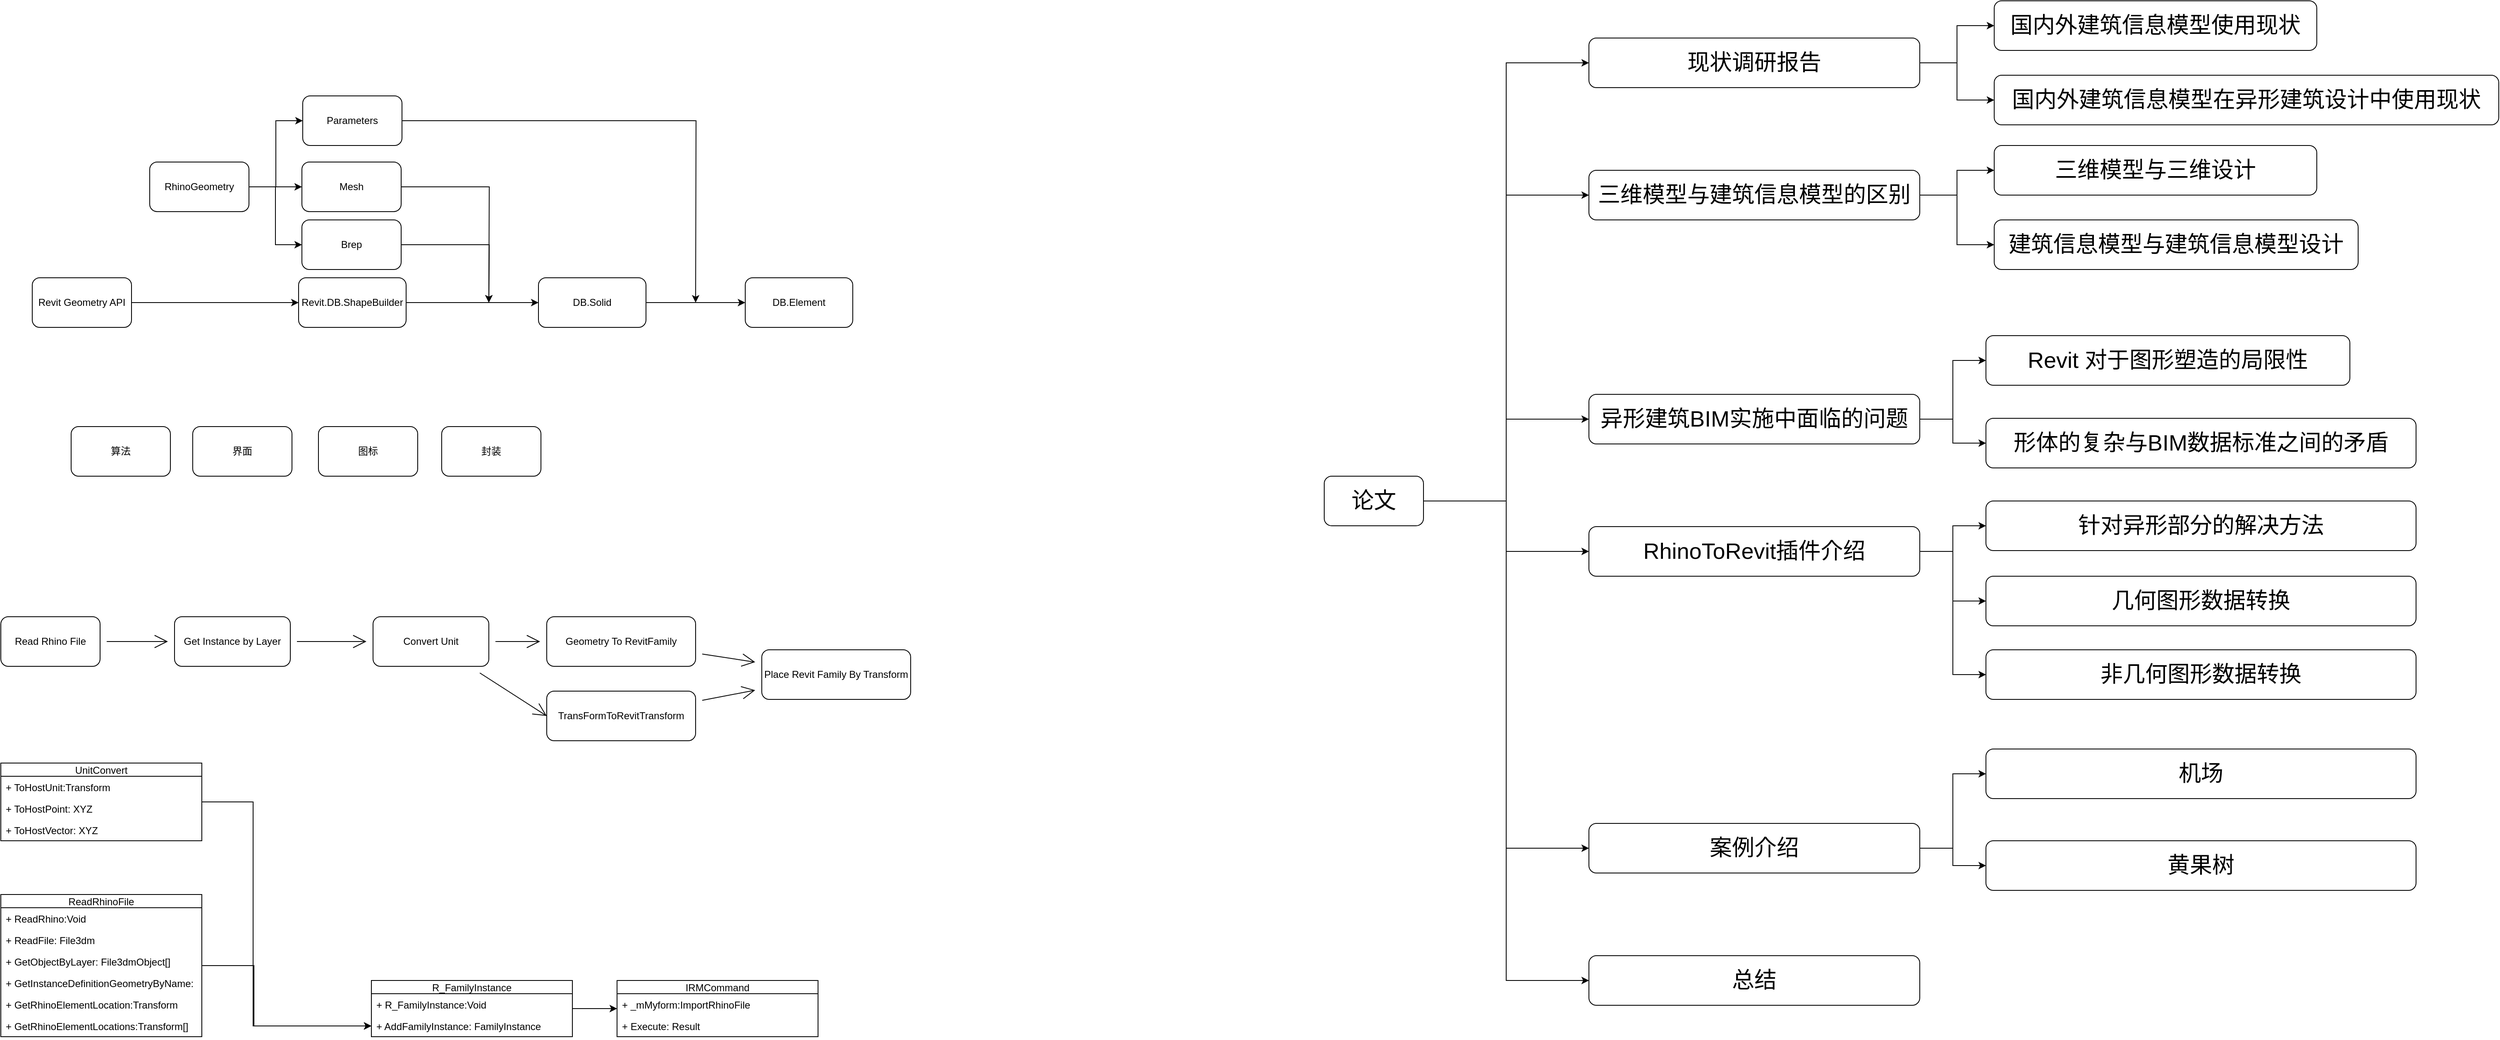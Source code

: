 <mxfile version="17.4.2" type="github">
  <diagram id="WkqkpthZm6sY3ciMsQY8" name="Page-1">
    <mxGraphModel dx="2985" dy="1844" grid="1" gridSize="10" guides="1" tooltips="0" connect="1" arrows="1" fold="1" page="0" pageScale="1" pageWidth="827" pageHeight="1169" math="0" shadow="0">
      <root>
        <mxCell id="0" />
        <mxCell id="1" parent="0" />
        <mxCell id="V5rBz6ozKF_ae6FL3Usa-3" style="edgeStyle=orthogonalEdgeStyle;rounded=0;orthogonalLoop=1;jettySize=auto;html=1;entryX=0;entryY=0.5;entryDx=0;entryDy=0;" parent="1" source="V5rBz6ozKF_ae6FL3Usa-1" target="V5rBz6ozKF_ae6FL3Usa-2" edge="1">
          <mxGeometry relative="1" as="geometry" />
        </mxCell>
        <mxCell id="V5rBz6ozKF_ae6FL3Usa-1" value="Revit Geometry API" style="rounded=1;whiteSpace=wrap;html=1;" parent="1" vertex="1">
          <mxGeometry x="-162" y="290" width="120" height="60" as="geometry" />
        </mxCell>
        <mxCell id="V5rBz6ozKF_ae6FL3Usa-11" style="edgeStyle=orthogonalEdgeStyle;rounded=0;orthogonalLoop=1;jettySize=auto;html=1;entryX=0;entryY=0.5;entryDx=0;entryDy=0;" parent="1" source="V5rBz6ozKF_ae6FL3Usa-2" target="V5rBz6ozKF_ae6FL3Usa-9" edge="1">
          <mxGeometry relative="1" as="geometry" />
        </mxCell>
        <mxCell id="V5rBz6ozKF_ae6FL3Usa-2" value="Revit.DB.ShapeBuilder" style="rounded=1;whiteSpace=wrap;html=1;" parent="1" vertex="1">
          <mxGeometry x="160" y="290" width="130" height="60" as="geometry" />
        </mxCell>
        <mxCell id="V5rBz6ozKF_ae6FL3Usa-6" style="edgeStyle=orthogonalEdgeStyle;rounded=0;orthogonalLoop=1;jettySize=auto;html=1;entryX=0;entryY=0.5;entryDx=0;entryDy=0;" parent="1" source="V5rBz6ozKF_ae6FL3Usa-4" target="V5rBz6ozKF_ae6FL3Usa-5" edge="1">
          <mxGeometry relative="1" as="geometry" />
        </mxCell>
        <mxCell id="V5rBz6ozKF_ae6FL3Usa-8" style="edgeStyle=orthogonalEdgeStyle;rounded=0;orthogonalLoop=1;jettySize=auto;html=1;entryX=0;entryY=0.5;entryDx=0;entryDy=0;" parent="1" source="V5rBz6ozKF_ae6FL3Usa-4" target="V5rBz6ozKF_ae6FL3Usa-7" edge="1">
          <mxGeometry relative="1" as="geometry" />
        </mxCell>
        <mxCell id="V5rBz6ozKF_ae6FL3Usa-15" style="edgeStyle=orthogonalEdgeStyle;rounded=0;orthogonalLoop=1;jettySize=auto;html=1;entryX=0;entryY=0.5;entryDx=0;entryDy=0;" parent="1" source="V5rBz6ozKF_ae6FL3Usa-4" target="V5rBz6ozKF_ae6FL3Usa-14" edge="1">
          <mxGeometry relative="1" as="geometry" />
        </mxCell>
        <mxCell id="V5rBz6ozKF_ae6FL3Usa-4" value="RhinoGeometry" style="rounded=1;whiteSpace=wrap;html=1;" parent="1" vertex="1">
          <mxGeometry x="-20" y="150" width="120" height="60" as="geometry" />
        </mxCell>
        <mxCell id="V5rBz6ozKF_ae6FL3Usa-13" style="edgeStyle=orthogonalEdgeStyle;rounded=0;orthogonalLoop=1;jettySize=auto;html=1;" parent="1" source="V5rBz6ozKF_ae6FL3Usa-5" edge="1">
          <mxGeometry relative="1" as="geometry">
            <mxPoint x="390" y="320" as="targetPoint" />
          </mxGeometry>
        </mxCell>
        <mxCell id="V5rBz6ozKF_ae6FL3Usa-5" value="Mesh" style="rounded=1;whiteSpace=wrap;html=1;" parent="1" vertex="1">
          <mxGeometry x="164" y="150" width="120" height="60" as="geometry" />
        </mxCell>
        <mxCell id="V5rBz6ozKF_ae6FL3Usa-12" style="edgeStyle=orthogonalEdgeStyle;rounded=0;orthogonalLoop=1;jettySize=auto;html=1;" parent="1" source="V5rBz6ozKF_ae6FL3Usa-7" edge="1">
          <mxGeometry relative="1" as="geometry">
            <mxPoint x="390" y="320" as="targetPoint" />
          </mxGeometry>
        </mxCell>
        <mxCell id="V5rBz6ozKF_ae6FL3Usa-7" value="Brep" style="rounded=1;whiteSpace=wrap;html=1;" parent="1" vertex="1">
          <mxGeometry x="164" y="220" width="120" height="60" as="geometry" />
        </mxCell>
        <mxCell id="V5rBz6ozKF_ae6FL3Usa-17" style="edgeStyle=orthogonalEdgeStyle;rounded=0;orthogonalLoop=1;jettySize=auto;html=1;" parent="1" source="V5rBz6ozKF_ae6FL3Usa-9" target="V5rBz6ozKF_ae6FL3Usa-16" edge="1">
          <mxGeometry relative="1" as="geometry" />
        </mxCell>
        <mxCell id="V5rBz6ozKF_ae6FL3Usa-9" value="DB.Solid" style="rounded=1;whiteSpace=wrap;html=1;" parent="1" vertex="1">
          <mxGeometry x="450" y="290" width="130" height="60" as="geometry" />
        </mxCell>
        <mxCell id="V5rBz6ozKF_ae6FL3Usa-18" style="edgeStyle=orthogonalEdgeStyle;rounded=0;orthogonalLoop=1;jettySize=auto;html=1;" parent="1" source="V5rBz6ozKF_ae6FL3Usa-14" edge="1">
          <mxGeometry relative="1" as="geometry">
            <mxPoint x="640" y="320" as="targetPoint" />
          </mxGeometry>
        </mxCell>
        <mxCell id="V5rBz6ozKF_ae6FL3Usa-14" value="Parameters" style="rounded=1;whiteSpace=wrap;html=1;" parent="1" vertex="1">
          <mxGeometry x="165" y="70" width="120" height="60" as="geometry" />
        </mxCell>
        <mxCell id="V5rBz6ozKF_ae6FL3Usa-16" value="DB.Element" style="rounded=1;whiteSpace=wrap;html=1;" parent="1" vertex="1">
          <mxGeometry x="700" y="290" width="130" height="60" as="geometry" />
        </mxCell>
        <mxCell id="cEZ5xaZiMLdMzWrRu-IB-3" style="edgeStyle=none;curved=1;rounded=0;orthogonalLoop=1;jettySize=auto;html=1;endArrow=open;startSize=14;endSize=14;sourcePerimeterSpacing=8;targetPerimeterSpacing=8;" parent="1" source="cEZ5xaZiMLdMzWrRu-IB-1" target="cEZ5xaZiMLdMzWrRu-IB-2" edge="1">
          <mxGeometry relative="1" as="geometry" />
        </mxCell>
        <mxCell id="cEZ5xaZiMLdMzWrRu-IB-1" value="Read Rhino File" style="rounded=1;whiteSpace=wrap;html=1;hachureGap=4;pointerEvents=0;" parent="1" vertex="1">
          <mxGeometry x="-200" y="700" width="120" height="60" as="geometry" />
        </mxCell>
        <mxCell id="cEZ5xaZiMLdMzWrRu-IB-5" style="edgeStyle=none;curved=1;rounded=0;orthogonalLoop=1;jettySize=auto;html=1;endArrow=open;startSize=14;endSize=14;sourcePerimeterSpacing=8;targetPerimeterSpacing=8;" parent="1" source="cEZ5xaZiMLdMzWrRu-IB-2" target="cEZ5xaZiMLdMzWrRu-IB-4" edge="1">
          <mxGeometry relative="1" as="geometry" />
        </mxCell>
        <mxCell id="cEZ5xaZiMLdMzWrRu-IB-2" value="Get Instance by Layer" style="rounded=1;whiteSpace=wrap;html=1;hachureGap=4;pointerEvents=0;" parent="1" vertex="1">
          <mxGeometry x="10" y="700" width="140" height="60" as="geometry" />
        </mxCell>
        <mxCell id="cEZ5xaZiMLdMzWrRu-IB-7" style="edgeStyle=none;curved=1;rounded=0;orthogonalLoop=1;jettySize=auto;html=1;endArrow=open;startSize=14;endSize=14;sourcePerimeterSpacing=8;targetPerimeterSpacing=8;" parent="1" source="cEZ5xaZiMLdMzWrRu-IB-4" target="cEZ5xaZiMLdMzWrRu-IB-6" edge="1">
          <mxGeometry relative="1" as="geometry" />
        </mxCell>
        <mxCell id="cEZ5xaZiMLdMzWrRu-IB-9" style="edgeStyle=none;curved=1;rounded=0;orthogonalLoop=1;jettySize=auto;html=1;entryX=0;entryY=0.5;entryDx=0;entryDy=0;endArrow=open;startSize=14;endSize=14;sourcePerimeterSpacing=8;targetPerimeterSpacing=8;" parent="1" source="cEZ5xaZiMLdMzWrRu-IB-4" target="cEZ5xaZiMLdMzWrRu-IB-8" edge="1">
          <mxGeometry relative="1" as="geometry" />
        </mxCell>
        <mxCell id="cEZ5xaZiMLdMzWrRu-IB-4" value="Convert Unit" style="rounded=1;whiteSpace=wrap;html=1;hachureGap=4;pointerEvents=0;" parent="1" vertex="1">
          <mxGeometry x="250" y="700" width="140" height="60" as="geometry" />
        </mxCell>
        <mxCell id="cEZ5xaZiMLdMzWrRu-IB-11" style="edgeStyle=none;curved=1;rounded=0;orthogonalLoop=1;jettySize=auto;html=1;endArrow=open;startSize=14;endSize=14;sourcePerimeterSpacing=8;targetPerimeterSpacing=8;" parent="1" source="cEZ5xaZiMLdMzWrRu-IB-6" target="cEZ5xaZiMLdMzWrRu-IB-10" edge="1">
          <mxGeometry relative="1" as="geometry" />
        </mxCell>
        <mxCell id="cEZ5xaZiMLdMzWrRu-IB-6" value="Geometry To RevitFamily" style="rounded=1;whiteSpace=wrap;html=1;hachureGap=4;pointerEvents=0;" parent="1" vertex="1">
          <mxGeometry x="460" y="700" width="180" height="60" as="geometry" />
        </mxCell>
        <mxCell id="cEZ5xaZiMLdMzWrRu-IB-12" style="edgeStyle=none;curved=1;rounded=0;orthogonalLoop=1;jettySize=auto;html=1;endArrow=open;startSize=14;endSize=14;sourcePerimeterSpacing=8;targetPerimeterSpacing=8;" parent="1" source="cEZ5xaZiMLdMzWrRu-IB-8" target="cEZ5xaZiMLdMzWrRu-IB-10" edge="1">
          <mxGeometry relative="1" as="geometry" />
        </mxCell>
        <mxCell id="cEZ5xaZiMLdMzWrRu-IB-8" value="TransFormToRevitTransform" style="rounded=1;whiteSpace=wrap;html=1;hachureGap=4;pointerEvents=0;" parent="1" vertex="1">
          <mxGeometry x="460" y="790" width="180" height="60" as="geometry" />
        </mxCell>
        <mxCell id="cEZ5xaZiMLdMzWrRu-IB-10" value="Place Revit Family By Transform" style="rounded=1;whiteSpace=wrap;html=1;hachureGap=4;pointerEvents=0;" parent="1" vertex="1">
          <mxGeometry x="720" y="740" width="180" height="60" as="geometry" />
        </mxCell>
        <mxCell id="k1TiQyXpwL7IkzKvXzOS-1" value="算法" style="rounded=1;whiteSpace=wrap;html=1;" parent="1" vertex="1">
          <mxGeometry x="-115" y="470" width="120" height="60" as="geometry" />
        </mxCell>
        <mxCell id="k1TiQyXpwL7IkzKvXzOS-2" value="界面" style="rounded=1;whiteSpace=wrap;html=1;" parent="1" vertex="1">
          <mxGeometry x="32" y="470" width="120" height="60" as="geometry" />
        </mxCell>
        <mxCell id="k1TiQyXpwL7IkzKvXzOS-3" value="图标" style="rounded=1;whiteSpace=wrap;html=1;" parent="1" vertex="1">
          <mxGeometry x="184" y="470" width="120" height="60" as="geometry" />
        </mxCell>
        <mxCell id="k1TiQyXpwL7IkzKvXzOS-4" value="封装" style="rounded=1;whiteSpace=wrap;html=1;" parent="1" vertex="1">
          <mxGeometry x="333" y="470" width="120" height="60" as="geometry" />
        </mxCell>
        <mxCell id="k1TiQyXpwL7IkzKvXzOS-28" style="edgeStyle=orthogonalEdgeStyle;rounded=0;orthogonalLoop=1;jettySize=auto;html=1;" parent="1" source="k1TiQyXpwL7IkzKvXzOS-5" target="k1TiQyXpwL7IkzKvXzOS-15" edge="1">
          <mxGeometry relative="1" as="geometry">
            <Array as="points">
              <mxPoint x="106" y="1122" />
              <mxPoint x="106" y="1195" />
            </Array>
          </mxGeometry>
        </mxCell>
        <mxCell id="k1TiQyXpwL7IkzKvXzOS-5" value="ReadRhinoFile" style="swimlane;fontStyle=0;childLayout=stackLayout;horizontal=1;startSize=16;fillColor=none;horizontalStack=0;resizeParent=1;resizeParentMax=0;resizeLast=0;collapsible=1;marginBottom=0;" parent="1" vertex="1">
          <mxGeometry x="-200" y="1036" width="243" height="172" as="geometry">
            <mxRectangle x="-200" y="893" width="87" height="18" as="alternateBounds" />
          </mxGeometry>
        </mxCell>
        <mxCell id="k1TiQyXpwL7IkzKvXzOS-6" value="+ ReadRhino:Void" style="text;strokeColor=none;fillColor=none;align=left;verticalAlign=top;spacingLeft=4;spacingRight=4;overflow=hidden;rotatable=0;points=[[0,0.5],[1,0.5]];portConstraint=eastwest;" parent="k1TiQyXpwL7IkzKvXzOS-5" vertex="1">
          <mxGeometry y="16" width="243" height="26" as="geometry" />
        </mxCell>
        <mxCell id="k1TiQyXpwL7IkzKvXzOS-7" value="+ ReadFile: File3dm" style="text;strokeColor=none;fillColor=none;align=left;verticalAlign=top;spacingLeft=4;spacingRight=4;overflow=hidden;rotatable=0;points=[[0,0.5],[1,0.5]];portConstraint=eastwest;" parent="k1TiQyXpwL7IkzKvXzOS-5" vertex="1">
          <mxGeometry y="42" width="243" height="26" as="geometry" />
        </mxCell>
        <mxCell id="k1TiQyXpwL7IkzKvXzOS-8" value="+ GetObjectByLayer: File3dmObject[]" style="text;strokeColor=none;fillColor=none;align=left;verticalAlign=top;spacingLeft=4;spacingRight=4;overflow=hidden;rotatable=0;points=[[0,0.5],[1,0.5]];portConstraint=eastwest;" parent="k1TiQyXpwL7IkzKvXzOS-5" vertex="1">
          <mxGeometry y="68" width="243" height="26" as="geometry" />
        </mxCell>
        <mxCell id="k1TiQyXpwL7IkzKvXzOS-9" value="+ GetInstanceDefinitionGeometryByName:" style="text;strokeColor=none;fillColor=none;align=left;verticalAlign=top;spacingLeft=4;spacingRight=4;overflow=hidden;rotatable=0;points=[[0,0.5],[1,0.5]];portConstraint=eastwest;" parent="k1TiQyXpwL7IkzKvXzOS-5" vertex="1">
          <mxGeometry y="94" width="243" height="26" as="geometry" />
        </mxCell>
        <mxCell id="k1TiQyXpwL7IkzKvXzOS-11" value="+ GetRhinoElementLocation:Transform" style="text;strokeColor=none;fillColor=none;align=left;verticalAlign=top;spacingLeft=4;spacingRight=4;overflow=hidden;rotatable=0;points=[[0,0.5],[1,0.5]];portConstraint=eastwest;" parent="k1TiQyXpwL7IkzKvXzOS-5" vertex="1">
          <mxGeometry y="120" width="243" height="26" as="geometry" />
        </mxCell>
        <mxCell id="k1TiQyXpwL7IkzKvXzOS-12" value="+ GetRhinoElementLocations:Transform[]" style="text;strokeColor=none;fillColor=none;align=left;verticalAlign=top;spacingLeft=4;spacingRight=4;overflow=hidden;rotatable=0;points=[[0,0.5],[1,0.5]];portConstraint=eastwest;" parent="k1TiQyXpwL7IkzKvXzOS-5" vertex="1">
          <mxGeometry y="146" width="243" height="26" as="geometry" />
        </mxCell>
        <mxCell id="k1TiQyXpwL7IkzKvXzOS-32" style="edgeStyle=orthogonalEdgeStyle;rounded=0;orthogonalLoop=1;jettySize=auto;html=1;" parent="1" source="k1TiQyXpwL7IkzKvXzOS-13" target="k1TiQyXpwL7IkzKvXzOS-29" edge="1">
          <mxGeometry relative="1" as="geometry" />
        </mxCell>
        <mxCell id="k1TiQyXpwL7IkzKvXzOS-13" value="R_FamilyInstance" style="swimlane;fontStyle=0;childLayout=stackLayout;horizontal=1;startSize=16;fillColor=none;horizontalStack=0;resizeParent=1;resizeParentMax=0;resizeLast=0;collapsible=1;marginBottom=0;" parent="1" vertex="1">
          <mxGeometry x="248" y="1140" width="243" height="68" as="geometry">
            <mxRectangle x="-200" y="893" width="87" height="18" as="alternateBounds" />
          </mxGeometry>
        </mxCell>
        <mxCell id="k1TiQyXpwL7IkzKvXzOS-14" value="+ R_FamilyInstance:Void" style="text;strokeColor=none;fillColor=none;align=left;verticalAlign=top;spacingLeft=4;spacingRight=4;overflow=hidden;rotatable=0;points=[[0,0.5],[1,0.5]];portConstraint=eastwest;" parent="k1TiQyXpwL7IkzKvXzOS-13" vertex="1">
          <mxGeometry y="16" width="243" height="26" as="geometry" />
        </mxCell>
        <mxCell id="k1TiQyXpwL7IkzKvXzOS-15" value="+ AddFamilyInstance: FamilyInstance" style="text;strokeColor=none;fillColor=none;align=left;verticalAlign=top;spacingLeft=4;spacingRight=4;overflow=hidden;rotatable=0;points=[[0,0.5],[1,0.5]];portConstraint=eastwest;" parent="k1TiQyXpwL7IkzKvXzOS-13" vertex="1">
          <mxGeometry y="42" width="243" height="26" as="geometry" />
        </mxCell>
        <mxCell id="k1TiQyXpwL7IkzKvXzOS-27" style="edgeStyle=orthogonalEdgeStyle;rounded=0;orthogonalLoop=1;jettySize=auto;html=1;entryX=0;entryY=0.5;entryDx=0;entryDy=0;" parent="1" source="k1TiQyXpwL7IkzKvXzOS-23" target="k1TiQyXpwL7IkzKvXzOS-15" edge="1">
          <mxGeometry relative="1" as="geometry">
            <Array as="points">
              <mxPoint x="105" y="924" />
              <mxPoint x="105" y="1195" />
            </Array>
          </mxGeometry>
        </mxCell>
        <mxCell id="k1TiQyXpwL7IkzKvXzOS-23" value="UnitConvert" style="swimlane;fontStyle=0;childLayout=stackLayout;horizontal=1;startSize=16;fillColor=none;horizontalStack=0;resizeParent=1;resizeParentMax=0;resizeLast=0;collapsible=1;marginBottom=0;" parent="1" vertex="1">
          <mxGeometry x="-200" y="877" width="243" height="94" as="geometry">
            <mxRectangle x="-200" y="893" width="87" height="18" as="alternateBounds" />
          </mxGeometry>
        </mxCell>
        <mxCell id="k1TiQyXpwL7IkzKvXzOS-24" value="+ ToHostUnit:Transform" style="text;strokeColor=none;fillColor=none;align=left;verticalAlign=top;spacingLeft=4;spacingRight=4;overflow=hidden;rotatable=0;points=[[0,0.5],[1,0.5]];portConstraint=eastwest;" parent="k1TiQyXpwL7IkzKvXzOS-23" vertex="1">
          <mxGeometry y="16" width="243" height="26" as="geometry" />
        </mxCell>
        <mxCell id="k1TiQyXpwL7IkzKvXzOS-25" value="+ ToHostPoint: XYZ" style="text;strokeColor=none;fillColor=none;align=left;verticalAlign=top;spacingLeft=4;spacingRight=4;overflow=hidden;rotatable=0;points=[[0,0.5],[1,0.5]];portConstraint=eastwest;" parent="k1TiQyXpwL7IkzKvXzOS-23" vertex="1">
          <mxGeometry y="42" width="243" height="26" as="geometry" />
        </mxCell>
        <mxCell id="k1TiQyXpwL7IkzKvXzOS-26" value="+ ToHostVector: XYZ" style="text;strokeColor=none;fillColor=none;align=left;verticalAlign=top;spacingLeft=4;spacingRight=4;overflow=hidden;rotatable=0;points=[[0,0.5],[1,0.5]];portConstraint=eastwest;" parent="k1TiQyXpwL7IkzKvXzOS-23" vertex="1">
          <mxGeometry y="68" width="243" height="26" as="geometry" />
        </mxCell>
        <mxCell id="k1TiQyXpwL7IkzKvXzOS-29" value="IRMCommand" style="swimlane;fontStyle=0;childLayout=stackLayout;horizontal=1;startSize=16;fillColor=none;horizontalStack=0;resizeParent=1;resizeParentMax=0;resizeLast=0;collapsible=1;marginBottom=0;" parent="1" vertex="1">
          <mxGeometry x="545" y="1140" width="243" height="68" as="geometry">
            <mxRectangle x="-200" y="893" width="87" height="18" as="alternateBounds" />
          </mxGeometry>
        </mxCell>
        <mxCell id="k1TiQyXpwL7IkzKvXzOS-30" value="+ _mMyform:ImportRhinoFile" style="text;strokeColor=none;fillColor=none;align=left;verticalAlign=top;spacingLeft=4;spacingRight=4;overflow=hidden;rotatable=0;points=[[0,0.5],[1,0.5]];portConstraint=eastwest;" parent="k1TiQyXpwL7IkzKvXzOS-29" vertex="1">
          <mxGeometry y="16" width="243" height="26" as="geometry" />
        </mxCell>
        <mxCell id="k1TiQyXpwL7IkzKvXzOS-31" value="+ Execute: Result" style="text;strokeColor=none;fillColor=none;align=left;verticalAlign=top;spacingLeft=4;spacingRight=4;overflow=hidden;rotatable=0;points=[[0,0.5],[1,0.5]];portConstraint=eastwest;" parent="k1TiQyXpwL7IkzKvXzOS-29" vertex="1">
          <mxGeometry y="42" width="243" height="26" as="geometry" />
        </mxCell>
        <mxCell id="CCIw289suXSukPpwCg0--3" style="edgeStyle=orthogonalEdgeStyle;rounded=0;orthogonalLoop=1;jettySize=auto;html=1;entryX=0;entryY=0.5;entryDx=0;entryDy=0;fontSize=27;" edge="1" parent="1" source="CCIw289suXSukPpwCg0--1" target="CCIw289suXSukPpwCg0--2">
          <mxGeometry relative="1" as="geometry" />
        </mxCell>
        <mxCell id="CCIw289suXSukPpwCg0--7" style="edgeStyle=orthogonalEdgeStyle;rounded=0;orthogonalLoop=1;jettySize=auto;html=1;entryX=0;entryY=0.5;entryDx=0;entryDy=0;fontSize=27;" edge="1" parent="1" source="CCIw289suXSukPpwCg0--1" target="CCIw289suXSukPpwCg0--6">
          <mxGeometry relative="1" as="geometry" />
        </mxCell>
        <mxCell id="CCIw289suXSukPpwCg0--9" style="edgeStyle=orthogonalEdgeStyle;rounded=0;orthogonalLoop=1;jettySize=auto;html=1;entryX=0;entryY=0.5;entryDx=0;entryDy=0;fontSize=27;" edge="1" parent="1" source="CCIw289suXSukPpwCg0--1" target="CCIw289suXSukPpwCg0--8">
          <mxGeometry relative="1" as="geometry" />
        </mxCell>
        <mxCell id="CCIw289suXSukPpwCg0--10" style="edgeStyle=orthogonalEdgeStyle;rounded=0;orthogonalLoop=1;jettySize=auto;html=1;entryX=0;entryY=0.5;entryDx=0;entryDy=0;fontSize=27;" edge="1" parent="1" source="CCIw289suXSukPpwCg0--1" target="CCIw289suXSukPpwCg0--4">
          <mxGeometry relative="1" as="geometry" />
        </mxCell>
        <mxCell id="CCIw289suXSukPpwCg0--12" style="edgeStyle=orthogonalEdgeStyle;rounded=0;orthogonalLoop=1;jettySize=auto;html=1;entryX=0;entryY=0.5;entryDx=0;entryDy=0;fontSize=27;" edge="1" parent="1" source="CCIw289suXSukPpwCg0--1" target="CCIw289suXSukPpwCg0--11">
          <mxGeometry relative="1" as="geometry" />
        </mxCell>
        <mxCell id="CCIw289suXSukPpwCg0--14" style="edgeStyle=orthogonalEdgeStyle;rounded=0;orthogonalLoop=1;jettySize=auto;html=1;entryX=0;entryY=0.5;entryDx=0;entryDy=0;fontSize=27;" edge="1" parent="1" source="CCIw289suXSukPpwCg0--1" target="CCIw289suXSukPpwCg0--13">
          <mxGeometry relative="1" as="geometry" />
        </mxCell>
        <mxCell id="CCIw289suXSukPpwCg0--1" value="&lt;font style=&quot;font-size: 27px&quot;&gt;论文&lt;/font&gt;" style="rounded=1;whiteSpace=wrap;html=1;" vertex="1" parent="1">
          <mxGeometry x="1400" y="530" width="120" height="60" as="geometry" />
        </mxCell>
        <mxCell id="CCIw289suXSukPpwCg0--17" style="edgeStyle=orthogonalEdgeStyle;rounded=0;orthogonalLoop=1;jettySize=auto;html=1;entryX=0;entryY=0.5;entryDx=0;entryDy=0;fontSize=27;" edge="1" parent="1" source="CCIw289suXSukPpwCg0--2" target="CCIw289suXSukPpwCg0--15">
          <mxGeometry relative="1" as="geometry" />
        </mxCell>
        <mxCell id="CCIw289suXSukPpwCg0--18" style="edgeStyle=orthogonalEdgeStyle;rounded=0;orthogonalLoop=1;jettySize=auto;html=1;entryX=0;entryY=0.5;entryDx=0;entryDy=0;fontSize=27;" edge="1" parent="1" source="CCIw289suXSukPpwCg0--2" target="CCIw289suXSukPpwCg0--16">
          <mxGeometry relative="1" as="geometry" />
        </mxCell>
        <mxCell id="CCIw289suXSukPpwCg0--2" value="&lt;font style=&quot;font-size: 27px&quot;&gt;现状调研报告&lt;/font&gt;" style="rounded=1;whiteSpace=wrap;html=1;" vertex="1" parent="1">
          <mxGeometry x="1720" width="400" height="60" as="geometry" />
        </mxCell>
        <mxCell id="CCIw289suXSukPpwCg0--22" style="edgeStyle=orthogonalEdgeStyle;rounded=0;orthogonalLoop=1;jettySize=auto;html=1;fontSize=27;" edge="1" parent="1" source="CCIw289suXSukPpwCg0--4" target="CCIw289suXSukPpwCg0--20">
          <mxGeometry relative="1" as="geometry" />
        </mxCell>
        <mxCell id="CCIw289suXSukPpwCg0--23" style="edgeStyle=orthogonalEdgeStyle;rounded=0;orthogonalLoop=1;jettySize=auto;html=1;fontSize=27;" edge="1" parent="1" source="CCIw289suXSukPpwCg0--4" target="CCIw289suXSukPpwCg0--21">
          <mxGeometry relative="1" as="geometry" />
        </mxCell>
        <mxCell id="CCIw289suXSukPpwCg0--4" value="&lt;font style=&quot;font-size: 27px&quot;&gt;三维模型与建筑信息模型的区别&lt;/font&gt;" style="rounded=1;whiteSpace=wrap;html=1;" vertex="1" parent="1">
          <mxGeometry x="1720" y="160" width="400" height="60" as="geometry" />
        </mxCell>
        <mxCell id="CCIw289suXSukPpwCg0--26" style="edgeStyle=orthogonalEdgeStyle;rounded=0;orthogonalLoop=1;jettySize=auto;html=1;fontSize=27;" edge="1" parent="1" source="CCIw289suXSukPpwCg0--6" target="CCIw289suXSukPpwCg0--25">
          <mxGeometry relative="1" as="geometry" />
        </mxCell>
        <mxCell id="CCIw289suXSukPpwCg0--27" style="edgeStyle=orthogonalEdgeStyle;rounded=0;orthogonalLoop=1;jettySize=auto;html=1;entryX=0;entryY=0.5;entryDx=0;entryDy=0;fontSize=27;" edge="1" parent="1" source="CCIw289suXSukPpwCg0--6" target="CCIw289suXSukPpwCg0--24">
          <mxGeometry relative="1" as="geometry" />
        </mxCell>
        <mxCell id="CCIw289suXSukPpwCg0--6" value="&lt;font style=&quot;font-size: 27px&quot;&gt;异形建筑BIM实施中面临的问题&lt;/font&gt;" style="rounded=1;whiteSpace=wrap;html=1;" vertex="1" parent="1">
          <mxGeometry x="1720" y="431" width="400" height="60" as="geometry" />
        </mxCell>
        <mxCell id="CCIw289suXSukPpwCg0--29" style="edgeStyle=orthogonalEdgeStyle;rounded=0;orthogonalLoop=1;jettySize=auto;html=1;entryX=0;entryY=0.5;entryDx=0;entryDy=0;fontSize=27;" edge="1" parent="1" source="CCIw289suXSukPpwCg0--8" target="CCIw289suXSukPpwCg0--28">
          <mxGeometry relative="1" as="geometry" />
        </mxCell>
        <mxCell id="CCIw289suXSukPpwCg0--31" style="edgeStyle=orthogonalEdgeStyle;rounded=0;orthogonalLoop=1;jettySize=auto;html=1;fontSize=27;" edge="1" parent="1" source="CCIw289suXSukPpwCg0--8" target="CCIw289suXSukPpwCg0--30">
          <mxGeometry relative="1" as="geometry" />
        </mxCell>
        <mxCell id="CCIw289suXSukPpwCg0--33" style="edgeStyle=orthogonalEdgeStyle;rounded=0;orthogonalLoop=1;jettySize=auto;html=1;entryX=0;entryY=0.5;entryDx=0;entryDy=0;fontSize=27;" edge="1" parent="1" source="CCIw289suXSukPpwCg0--8" target="CCIw289suXSukPpwCg0--32">
          <mxGeometry relative="1" as="geometry" />
        </mxCell>
        <mxCell id="CCIw289suXSukPpwCg0--8" value="&lt;span style=&quot;font-size: 27px&quot;&gt;RhinoToRevit插件介绍&lt;/span&gt;" style="rounded=1;whiteSpace=wrap;html=1;" vertex="1" parent="1">
          <mxGeometry x="1720" y="591" width="400" height="60" as="geometry" />
        </mxCell>
        <mxCell id="CCIw289suXSukPpwCg0--35" style="edgeStyle=orthogonalEdgeStyle;rounded=0;orthogonalLoop=1;jettySize=auto;html=1;entryX=0;entryY=0.5;entryDx=0;entryDy=0;fontSize=27;" edge="1" parent="1" source="CCIw289suXSukPpwCg0--11" target="CCIw289suXSukPpwCg0--34">
          <mxGeometry relative="1" as="geometry" />
        </mxCell>
        <mxCell id="CCIw289suXSukPpwCg0--37" style="edgeStyle=orthogonalEdgeStyle;rounded=0;orthogonalLoop=1;jettySize=auto;html=1;fontSize=27;" edge="1" parent="1" source="CCIw289suXSukPpwCg0--11" target="CCIw289suXSukPpwCg0--36">
          <mxGeometry relative="1" as="geometry" />
        </mxCell>
        <mxCell id="CCIw289suXSukPpwCg0--11" value="&lt;span style=&quot;font-size: 27px&quot;&gt;案例介绍&lt;/span&gt;" style="rounded=1;whiteSpace=wrap;html=1;" vertex="1" parent="1">
          <mxGeometry x="1720" y="950" width="400" height="60" as="geometry" />
        </mxCell>
        <mxCell id="CCIw289suXSukPpwCg0--13" value="&lt;span style=&quot;font-size: 27px&quot;&gt;总结&lt;/span&gt;" style="rounded=1;whiteSpace=wrap;html=1;" vertex="1" parent="1">
          <mxGeometry x="1720" y="1110" width="400" height="60" as="geometry" />
        </mxCell>
        <mxCell id="CCIw289suXSukPpwCg0--15" value="&lt;span style=&quot;font-size: 27px&quot;&gt;国内外建筑信息模型使用现状&lt;/span&gt;" style="rounded=1;whiteSpace=wrap;html=1;" vertex="1" parent="1">
          <mxGeometry x="2210" y="-45" width="390" height="60" as="geometry" />
        </mxCell>
        <mxCell id="CCIw289suXSukPpwCg0--16" value="&lt;span style=&quot;font-size: 27px&quot;&gt;国内外建筑信息模型在异形建筑设计中使用现状&lt;/span&gt;" style="rounded=1;whiteSpace=wrap;html=1;" vertex="1" parent="1">
          <mxGeometry x="2210" y="45" width="610" height="60" as="geometry" />
        </mxCell>
        <mxCell id="CCIw289suXSukPpwCg0--20" value="&lt;span style=&quot;font-size: 27px&quot;&gt;三维模型与三维设计&lt;/span&gt;" style="rounded=1;whiteSpace=wrap;html=1;" vertex="1" parent="1">
          <mxGeometry x="2210" y="130" width="390" height="60" as="geometry" />
        </mxCell>
        <mxCell id="CCIw289suXSukPpwCg0--21" value="&lt;span style=&quot;font-size: 27px&quot;&gt;建筑信息模型与建筑信息模型设计&lt;/span&gt;" style="rounded=1;whiteSpace=wrap;html=1;" vertex="1" parent="1">
          <mxGeometry x="2210" y="220" width="440" height="60" as="geometry" />
        </mxCell>
        <mxCell id="CCIw289suXSukPpwCg0--24" value="&lt;span style=&quot;font-size: 27px&quot;&gt;Revit 对于图形塑造的局限性&lt;/span&gt;" style="rounded=1;whiteSpace=wrap;html=1;" vertex="1" parent="1">
          <mxGeometry x="2200" y="360" width="440" height="60" as="geometry" />
        </mxCell>
        <mxCell id="CCIw289suXSukPpwCg0--25" value="&lt;span style=&quot;font-size: 27px&quot;&gt;形体的复杂与BIM数据标准之间的矛盾&lt;/span&gt;" style="rounded=1;whiteSpace=wrap;html=1;" vertex="1" parent="1">
          <mxGeometry x="2200" y="460" width="520" height="60" as="geometry" />
        </mxCell>
        <mxCell id="CCIw289suXSukPpwCg0--28" value="&lt;span style=&quot;font-size: 27px&quot;&gt;针对异形部分的解决方法&lt;/span&gt;" style="rounded=1;whiteSpace=wrap;html=1;" vertex="1" parent="1">
          <mxGeometry x="2200" y="560" width="520" height="60" as="geometry" />
        </mxCell>
        <mxCell id="CCIw289suXSukPpwCg0--30" value="&lt;span style=&quot;font-size: 27px&quot;&gt;几何图形数据转换&lt;/span&gt;" style="rounded=1;whiteSpace=wrap;html=1;" vertex="1" parent="1">
          <mxGeometry x="2200" y="651" width="520" height="60" as="geometry" />
        </mxCell>
        <mxCell id="CCIw289suXSukPpwCg0--32" value="&lt;span style=&quot;font-size: 27px&quot;&gt;非几何图形数据转换&lt;/span&gt;" style="rounded=1;whiteSpace=wrap;html=1;" vertex="1" parent="1">
          <mxGeometry x="2200" y="740" width="520" height="60" as="geometry" />
        </mxCell>
        <mxCell id="CCIw289suXSukPpwCg0--34" value="&lt;span style=&quot;font-size: 27px&quot;&gt;机场&lt;/span&gt;" style="rounded=1;whiteSpace=wrap;html=1;" vertex="1" parent="1">
          <mxGeometry x="2200" y="860" width="520" height="60" as="geometry" />
        </mxCell>
        <mxCell id="CCIw289suXSukPpwCg0--36" value="&lt;span style=&quot;font-size: 27px&quot;&gt;黄果树&lt;/span&gt;" style="rounded=1;whiteSpace=wrap;html=1;" vertex="1" parent="1">
          <mxGeometry x="2200" y="971" width="520" height="60" as="geometry" />
        </mxCell>
      </root>
    </mxGraphModel>
  </diagram>
</mxfile>
